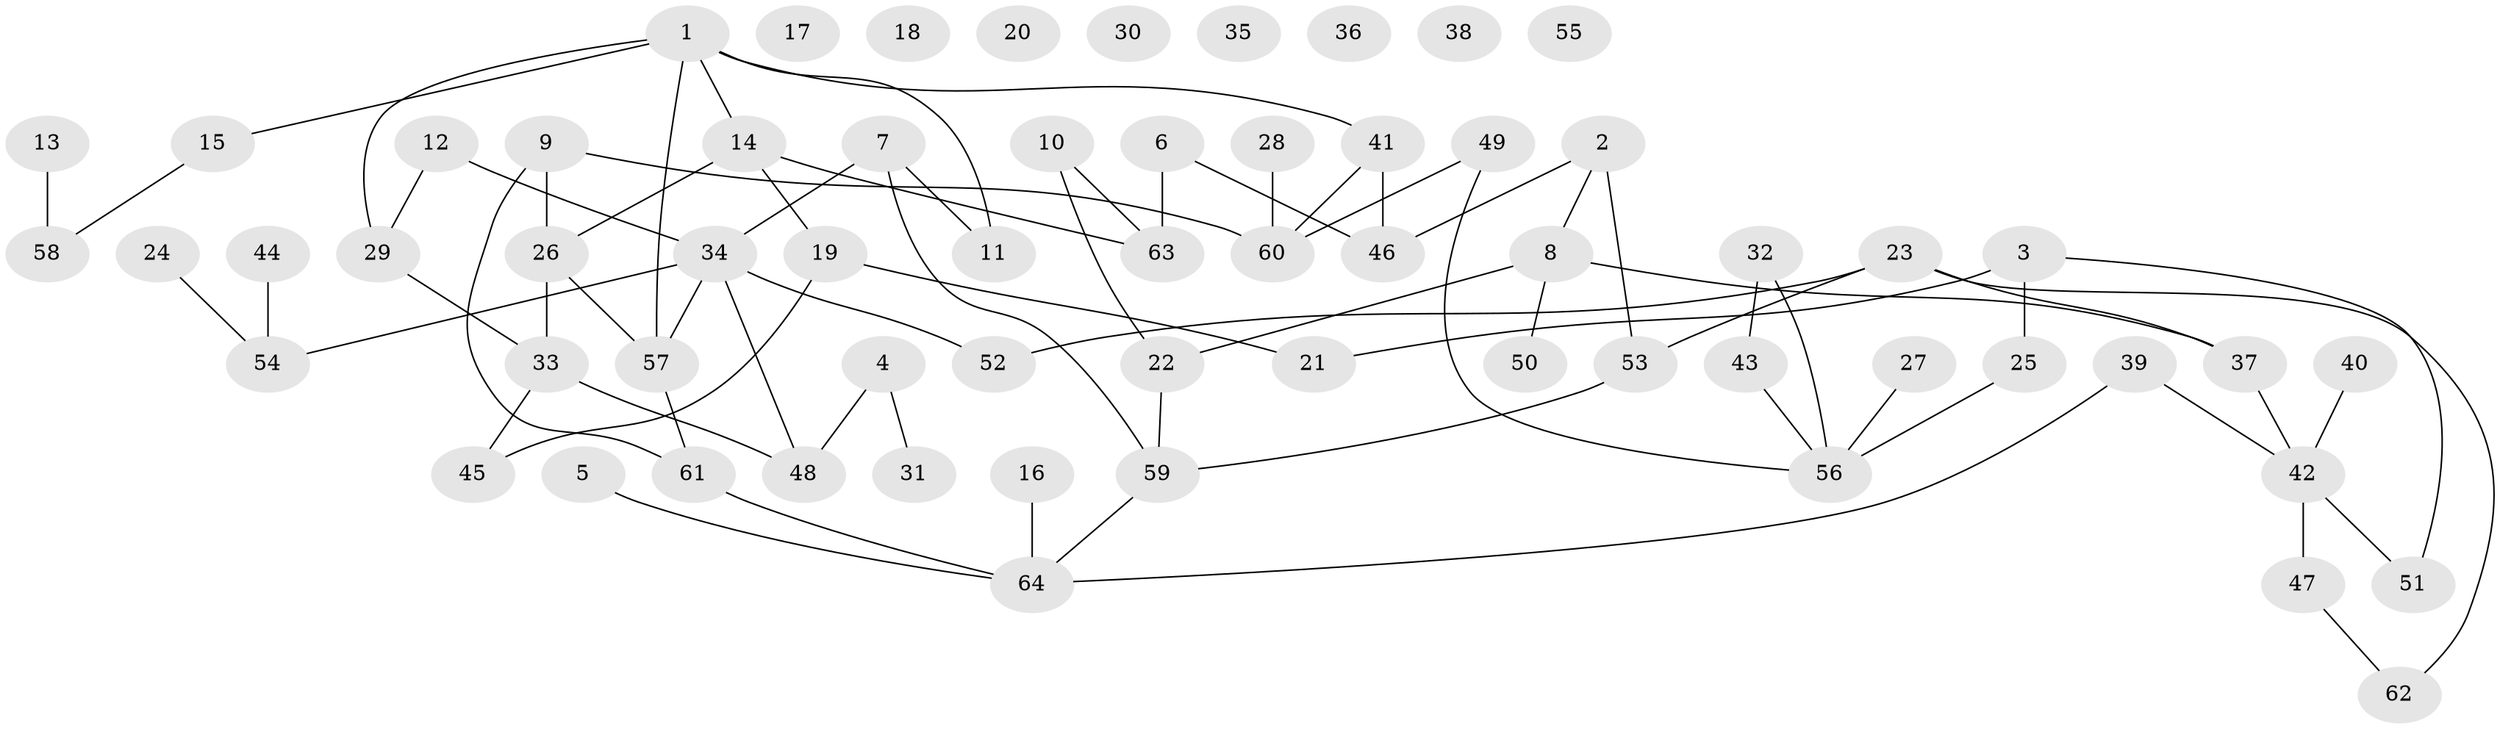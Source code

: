 // Generated by graph-tools (version 1.1) at 2025/25/03/09/25 03:25:14]
// undirected, 64 vertices, 75 edges
graph export_dot {
graph [start="1"]
  node [color=gray90,style=filled];
  1;
  2;
  3;
  4;
  5;
  6;
  7;
  8;
  9;
  10;
  11;
  12;
  13;
  14;
  15;
  16;
  17;
  18;
  19;
  20;
  21;
  22;
  23;
  24;
  25;
  26;
  27;
  28;
  29;
  30;
  31;
  32;
  33;
  34;
  35;
  36;
  37;
  38;
  39;
  40;
  41;
  42;
  43;
  44;
  45;
  46;
  47;
  48;
  49;
  50;
  51;
  52;
  53;
  54;
  55;
  56;
  57;
  58;
  59;
  60;
  61;
  62;
  63;
  64;
  1 -- 11;
  1 -- 14;
  1 -- 15;
  1 -- 29;
  1 -- 41;
  1 -- 57;
  2 -- 8;
  2 -- 46;
  2 -- 53;
  3 -- 21;
  3 -- 25;
  3 -- 51;
  4 -- 31;
  4 -- 48;
  5 -- 64;
  6 -- 46;
  6 -- 63;
  7 -- 11;
  7 -- 34;
  7 -- 59;
  8 -- 22;
  8 -- 37;
  8 -- 50;
  9 -- 26;
  9 -- 60;
  9 -- 61;
  10 -- 22;
  10 -- 63;
  12 -- 29;
  12 -- 34;
  13 -- 58;
  14 -- 19;
  14 -- 26;
  14 -- 63;
  15 -- 58;
  16 -- 64;
  19 -- 21;
  19 -- 45;
  22 -- 59;
  23 -- 37;
  23 -- 52;
  23 -- 53;
  23 -- 62;
  24 -- 54;
  25 -- 56;
  26 -- 33;
  26 -- 57;
  27 -- 56;
  28 -- 60;
  29 -- 33;
  32 -- 43;
  32 -- 56;
  33 -- 45;
  33 -- 48;
  34 -- 48;
  34 -- 52;
  34 -- 54;
  34 -- 57;
  37 -- 42;
  39 -- 42;
  39 -- 64;
  40 -- 42;
  41 -- 46;
  41 -- 60;
  42 -- 47;
  42 -- 51;
  43 -- 56;
  44 -- 54;
  47 -- 62;
  49 -- 56;
  49 -- 60;
  53 -- 59;
  57 -- 61;
  59 -- 64;
  61 -- 64;
}

